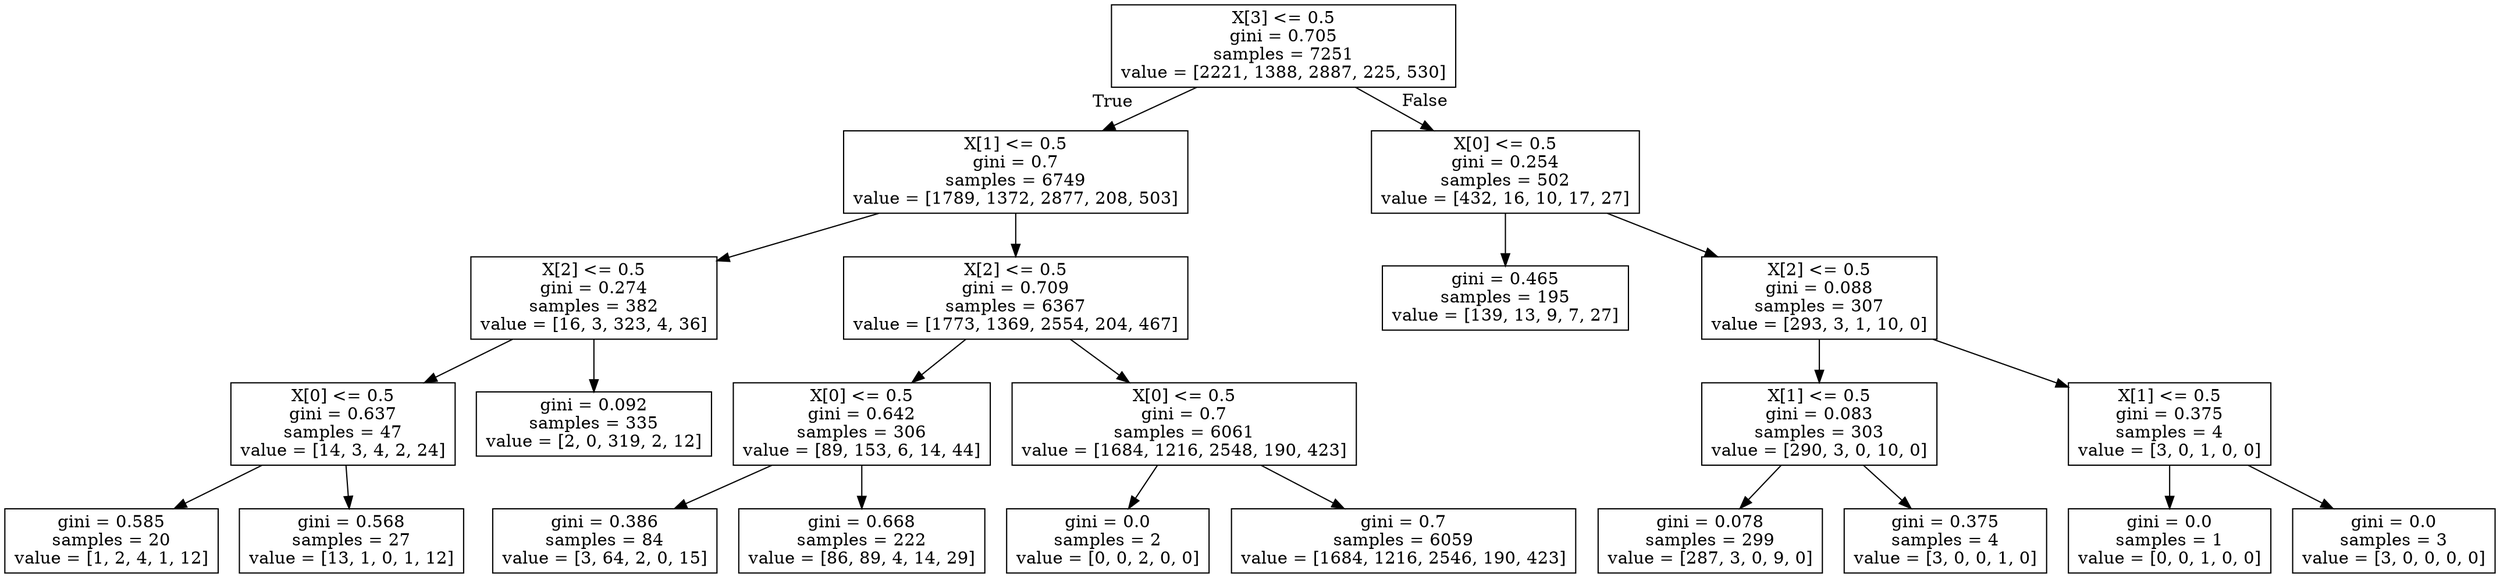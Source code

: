 digraph Tree {
node [shape=box] ;
0 [label="X[3] <= 0.5\ngini = 0.705\nsamples = 7251\nvalue = [2221, 1388, 2887, 225, 530]"] ;
1 [label="X[1] <= 0.5\ngini = 0.7\nsamples = 6749\nvalue = [1789, 1372, 2877, 208, 503]"] ;
0 -> 1 [labeldistance=2.5, labelangle=45, headlabel="True"] ;
2 [label="X[2] <= 0.5\ngini = 0.274\nsamples = 382\nvalue = [16, 3, 323, 4, 36]"] ;
1 -> 2 ;
3 [label="X[0] <= 0.5\ngini = 0.637\nsamples = 47\nvalue = [14, 3, 4, 2, 24]"] ;
2 -> 3 ;
4 [label="gini = 0.585\nsamples = 20\nvalue = [1, 2, 4, 1, 12]"] ;
3 -> 4 ;
5 [label="gini = 0.568\nsamples = 27\nvalue = [13, 1, 0, 1, 12]"] ;
3 -> 5 ;
6 [label="gini = 0.092\nsamples = 335\nvalue = [2, 0, 319, 2, 12]"] ;
2 -> 6 ;
7 [label="X[2] <= 0.5\ngini = 0.709\nsamples = 6367\nvalue = [1773, 1369, 2554, 204, 467]"] ;
1 -> 7 ;
8 [label="X[0] <= 0.5\ngini = 0.642\nsamples = 306\nvalue = [89, 153, 6, 14, 44]"] ;
7 -> 8 ;
9 [label="gini = 0.386\nsamples = 84\nvalue = [3, 64, 2, 0, 15]"] ;
8 -> 9 ;
10 [label="gini = 0.668\nsamples = 222\nvalue = [86, 89, 4, 14, 29]"] ;
8 -> 10 ;
11 [label="X[0] <= 0.5\ngini = 0.7\nsamples = 6061\nvalue = [1684, 1216, 2548, 190, 423]"] ;
7 -> 11 ;
12 [label="gini = 0.0\nsamples = 2\nvalue = [0, 0, 2, 0, 0]"] ;
11 -> 12 ;
13 [label="gini = 0.7\nsamples = 6059\nvalue = [1684, 1216, 2546, 190, 423]"] ;
11 -> 13 ;
14 [label="X[0] <= 0.5\ngini = 0.254\nsamples = 502\nvalue = [432, 16, 10, 17, 27]"] ;
0 -> 14 [labeldistance=2.5, labelangle=-45, headlabel="False"] ;
15 [label="gini = 0.465\nsamples = 195\nvalue = [139, 13, 9, 7, 27]"] ;
14 -> 15 ;
16 [label="X[2] <= 0.5\ngini = 0.088\nsamples = 307\nvalue = [293, 3, 1, 10, 0]"] ;
14 -> 16 ;
17 [label="X[1] <= 0.5\ngini = 0.083\nsamples = 303\nvalue = [290, 3, 0, 10, 0]"] ;
16 -> 17 ;
18 [label="gini = 0.078\nsamples = 299\nvalue = [287, 3, 0, 9, 0]"] ;
17 -> 18 ;
19 [label="gini = 0.375\nsamples = 4\nvalue = [3, 0, 0, 1, 0]"] ;
17 -> 19 ;
20 [label="X[1] <= 0.5\ngini = 0.375\nsamples = 4\nvalue = [3, 0, 1, 0, 0]"] ;
16 -> 20 ;
21 [label="gini = 0.0\nsamples = 1\nvalue = [0, 0, 1, 0, 0]"] ;
20 -> 21 ;
22 [label="gini = 0.0\nsamples = 3\nvalue = [3, 0, 0, 0, 0]"] ;
20 -> 22 ;
}